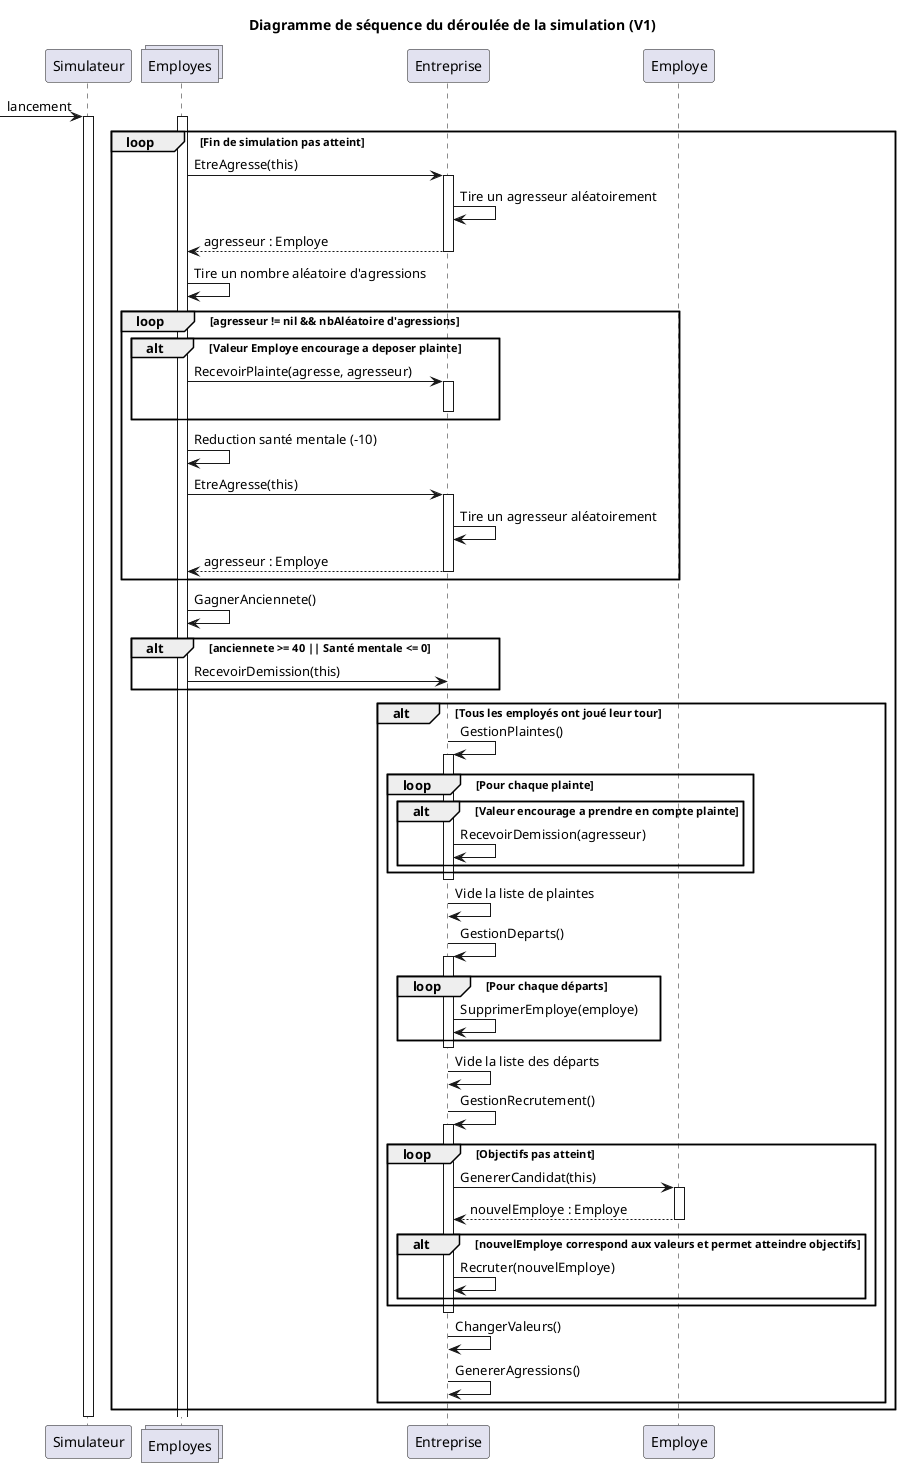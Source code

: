 @startuml Diagramme de séquence du déroulée de la simulation (V1)

title Diagramme de séquence du déroulée de la simulation (V1)

-> Simulateur : lancement
activate Simulateur

collections Employes

loop Fin de simulation pas atteint

    activate Employes
    Employes -> Entreprise ++ : EtreAgresse(this)
    Entreprise -> Entreprise : Tire un agresseur aléatoirement
    return agresseur : Employe

    Employes -> Employes : Tire un nombre aléatoire d'agressions

    loop agresseur != nil && nbAléatoire d'agressions
        alt Valeur Employe encourage a deposer plainte
            Employes -> Entreprise ++ : RecevoirPlainte(agresse, agresseur)
            deactivate Entreprise
        end alt
        Employes -> Employes : Reduction santé mentale (-10)
        Employes -> Entreprise ++ : EtreAgresse(this)
        Entreprise -> Entreprise : Tire un agresseur aléatoirement
        return agresseur : Employe
    end loop

    Employes -> Employes : GagnerAnciennete()

    alt anciennete >= 40 || Santé mentale <= 0
        Employes -> Entreprise : RecevoirDemission(this)
    end alt

    alt Tous les employés ont joué leur tour

        activate Entreprise

        Entreprise -> Entreprise ++ : GestionPlaintes()
        loop Pour chaque plainte
            alt Valeur encourage a prendre en compte plainte
                Entreprise -> Entreprise : RecevoirDemission(agresseur)
            end alt
        end loop
        deactivate Entreprise

        Entreprise -> Entreprise : Vide la liste de plaintes

        Entreprise -> Entreprise ++ : GestionDeparts()
        loop Pour chaque départs
            Entreprise -> Entreprise : SupprimerEmploye(employe)
        end loop
        deactivate Entreprise

        Entreprise -> Entreprise : Vide la liste des départs

        Entreprise -> Entreprise ++ : GestionRecrutement()
        loop Objectifs pas atteint
            Entreprise -> Employe ++ : GenererCandidat(this)
            return nouvelEmploye : Employe

            alt nouvelEmploye correspond aux valeurs et permet atteindre objectifs
                Entreprise -> Entreprise : Recruter(nouvelEmploye)
            end alt
            
        end loop
        deactivate Entreprise

        Entreprise -> Entreprise : ChangerValeurs()
        Entreprise -> Entreprise : GenererAgressions()

    end alt


end loop

deactivate Simulateur

@enduml